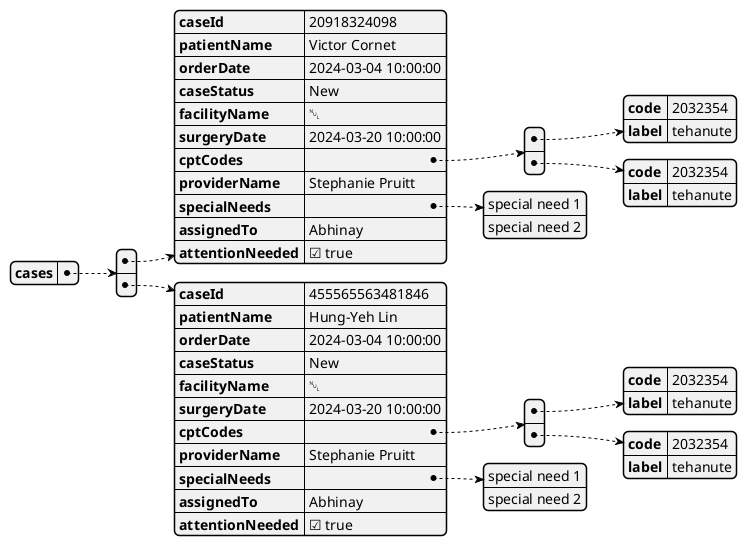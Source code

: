 @startjson
{"cases": [
    {
        "caseId": 20918324098,
        "patientName": "Victor Cornet",
        "orderDate": "2024-03-04 10:00:00",
        "caseStatus": "New",
        "facilityName": null,
        "surgeryDate": "2024-03-20 10:00:00",
        "cptCodes": [{"code": 2032354, "label": "tehanute"}, {"code": 2032354, "label": "tehanute"}],
        "providerName": "Stephanie Pruitt",
        "specialNeeds": [
            "special need 1", "special need 2"
        ],
        "assignedTo": "Abhinay",
        "attentionNeeded": true
    },{
        "caseId": 455565563481846,
        "patientName": "Hung-Yeh Lin",
        "orderDate": "2024-03-04 10:00:00",
        "caseStatus": "New",
        "facilityName": null,
        "surgeryDate": "2024-03-20 10:00:00",
        "cptCodes": [{"code": 2032354, "label": "tehanute"}, {"code": 2032354, "label": "tehanute"}],
        "providerName": "Stephanie Pruitt",
        "specialNeeds": [
            "special need 1", "special need 2"
        ],
        "assignedTo": "Abhinay",
        "attentionNeeded": true
    }
]
}
@endjson